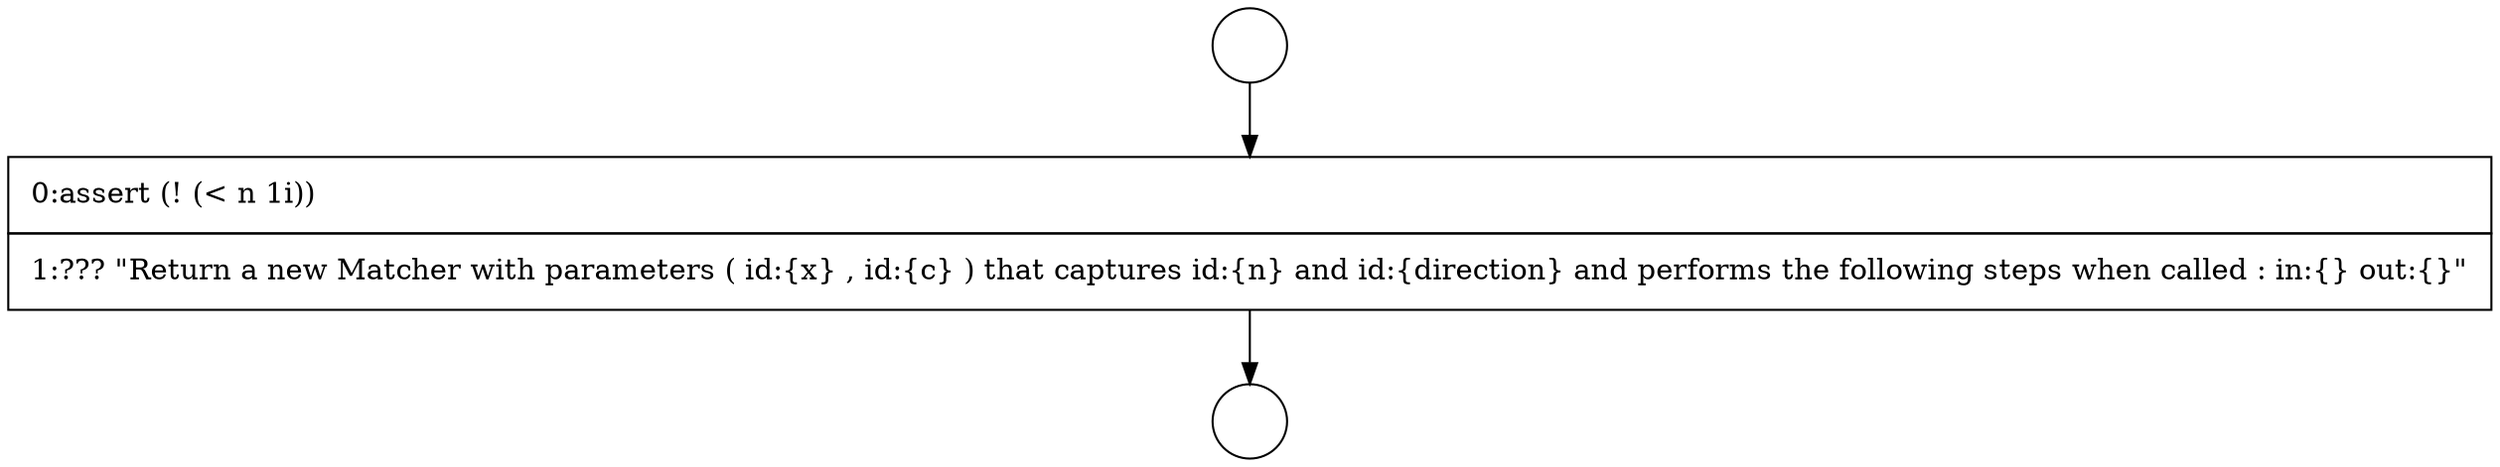 digraph {
  node14822 [shape=circle label=" " color="black" fillcolor="white" style=filled]
  node14824 [shape=none, margin=0, label=<<font color="black">
    <table border="0" cellborder="1" cellspacing="0" cellpadding="10">
      <tr><td align="left">0:assert (! (&lt; n 1i))</td></tr>
      <tr><td align="left">1:??? &quot;Return a new Matcher with parameters ( id:{x} , id:{c} ) that captures id:{n} and id:{direction} and performs the following steps when called : in:{} out:{}&quot;</td></tr>
    </table>
  </font>> color="black" fillcolor="white" style=filled]
  node14823 [shape=circle label=" " color="black" fillcolor="white" style=filled]
  node14822 -> node14824 [ color="black"]
  node14824 -> node14823 [ color="black"]
}
